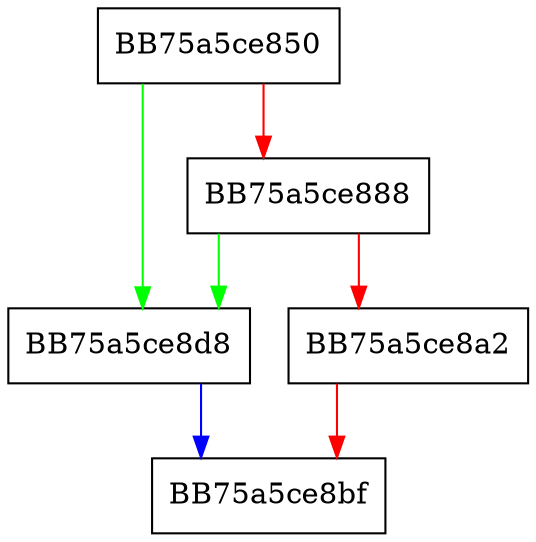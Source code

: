 digraph xray_probe_xoradd8 {
  node [shape="box"];
  graph [splines=ortho];
  BB75a5ce850 -> BB75a5ce8d8 [color="green"];
  BB75a5ce850 -> BB75a5ce888 [color="red"];
  BB75a5ce888 -> BB75a5ce8d8 [color="green"];
  BB75a5ce888 -> BB75a5ce8a2 [color="red"];
  BB75a5ce8a2 -> BB75a5ce8bf [color="red"];
  BB75a5ce8d8 -> BB75a5ce8bf [color="blue"];
}